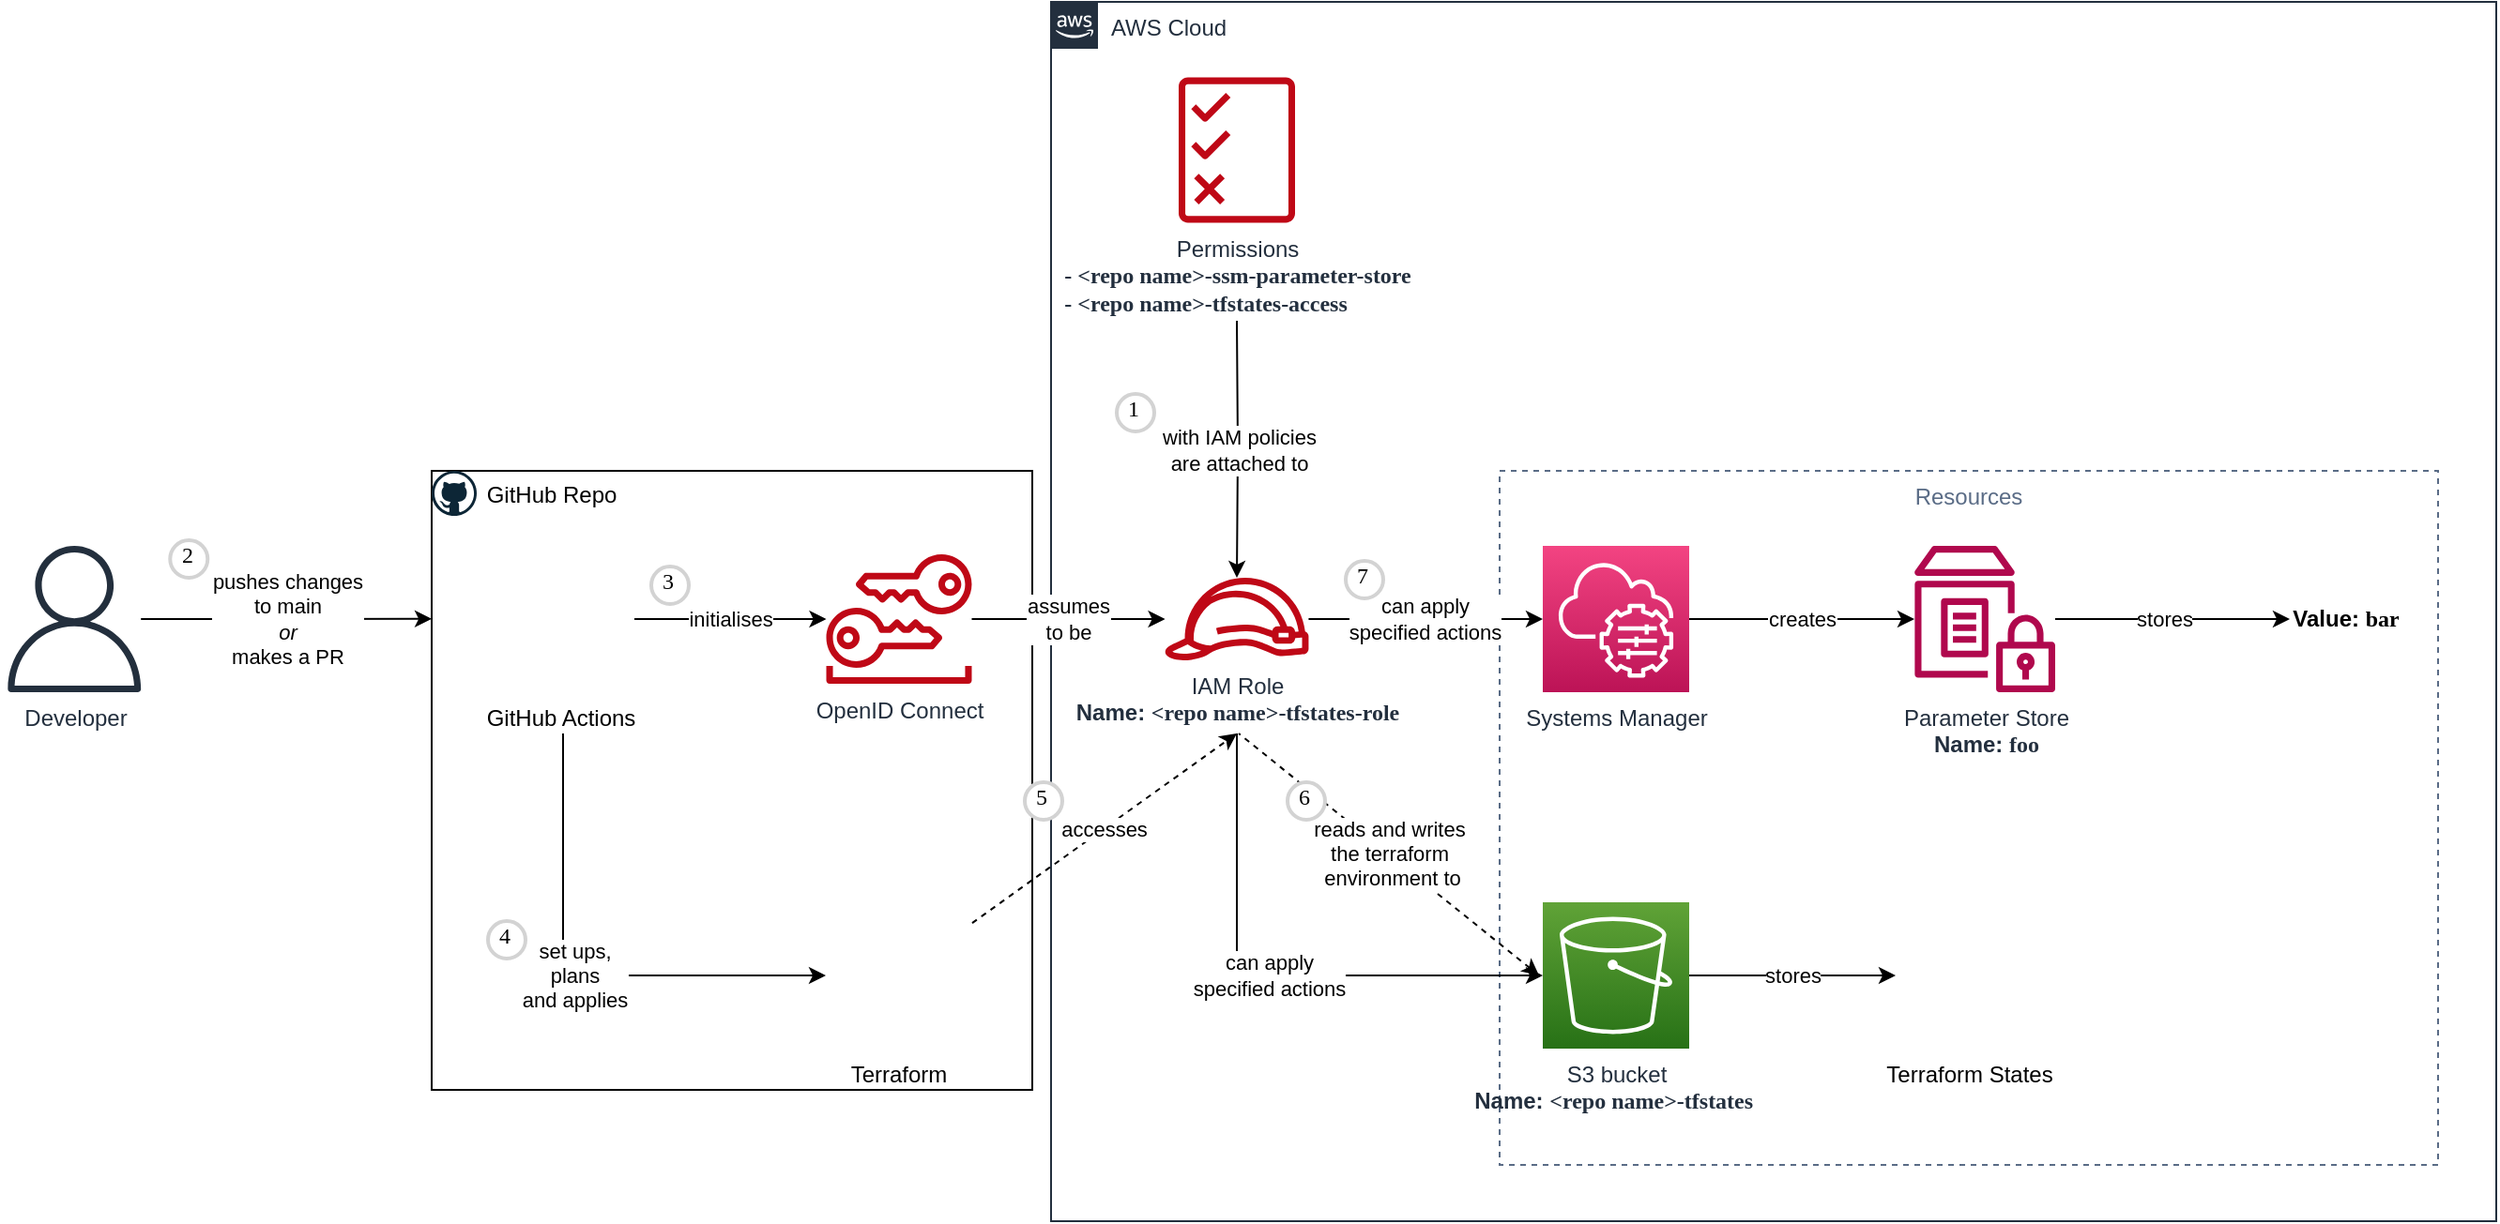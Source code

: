 <mxfile version="21.2.1" type="device">
  <diagram name="Page-1" id="Wqkl-81BY5PC2jBpvuvP">
    <mxGraphModel dx="3363" dy="1734" grid="1" gridSize="10" guides="1" tooltips="1" connect="1" arrows="1" fold="1" page="1" pageScale="1" pageWidth="1600" pageHeight="900" math="0" shadow="0">
      <root>
        <mxCell id="0" />
        <mxCell id="1" parent="0" />
        <mxCell id="rDBdXyYbtYBINVcyQbxU-40" value="Resources" style="fillColor=none;strokeColor=#5A6C86;dashed=1;verticalAlign=top;fontStyle=0;fontColor=#5A6C86;whiteSpace=wrap;html=1;" vertex="1" parent="1">
          <mxGeometry x="489" y="710" width="500" height="370" as="geometry" />
        </mxCell>
        <mxCell id="rDBdXyYbtYBINVcyQbxU-45" value="pushes changes &lt;br&gt;to main&lt;br&gt;&lt;i&gt;or&lt;/i&gt;&lt;br&gt;makes a PR" style="edgeStyle=orthogonalEdgeStyle;rounded=0;orthogonalLoop=1;jettySize=auto;html=1;entryX=-0.002;entryY=0.227;entryDx=0;entryDy=0;entryPerimeter=0;" edge="1" parent="1" source="rDBdXyYbtYBINVcyQbxU-4">
          <mxGeometry relative="1" as="geometry">
            <mxPoint x="-80.0" y="788.91" as="targetPoint" />
          </mxGeometry>
        </mxCell>
        <mxCell id="rDBdXyYbtYBINVcyQbxU-4" value="Developer&lt;br&gt;" style="sketch=0;outlineConnect=0;fontColor=#232F3E;gradientColor=none;fillColor=#232F3D;strokeColor=none;dashed=0;verticalLabelPosition=bottom;verticalAlign=top;align=center;html=1;fontSize=12;fontStyle=0;aspect=fixed;pointerEvents=1;shape=mxgraph.aws4.user;" vertex="1" parent="1">
          <mxGeometry x="-309.36" y="750" width="78" height="78" as="geometry" />
        </mxCell>
        <mxCell id="rDBdXyYbtYBINVcyQbxU-7" value="AWS Cloud" style="points=[[0,0],[0.25,0],[0.5,0],[0.75,0],[1,0],[1,0.25],[1,0.5],[1,0.75],[1,1],[0.75,1],[0.5,1],[0.25,1],[0,1],[0,0.75],[0,0.5],[0,0.25]];outlineConnect=0;gradientColor=none;html=1;whiteSpace=wrap;fontSize=12;fontStyle=0;container=1;pointerEvents=0;collapsible=0;recursiveResize=0;shape=mxgraph.aws4.group;grIcon=mxgraph.aws4.group_aws_cloud_alt;strokeColor=#232F3E;fillColor=none;verticalAlign=top;align=left;spacingLeft=30;fontColor=#232F3E;dashed=0;" vertex="1" parent="1">
          <mxGeometry x="250" y="460" width="770" height="650" as="geometry" />
        </mxCell>
        <mxCell id="rDBdXyYbtYBINVcyQbxU-12" value="" style="rounded=0;whiteSpace=wrap;html=1;fillColor=none;" vertex="1" parent="1">
          <mxGeometry x="-80" y="710" width="320" height="330" as="geometry" />
        </mxCell>
        <mxCell id="rDBdXyYbtYBINVcyQbxU-16" value="" style="group" vertex="1" connectable="0" parent="1">
          <mxGeometry x="-80" y="710" width="104" height="24" as="geometry" />
        </mxCell>
        <mxCell id="rDBdXyYbtYBINVcyQbxU-11" value="" style="dashed=0;outlineConnect=0;html=1;align=center;labelPosition=center;verticalLabelPosition=bottom;verticalAlign=top;shape=mxgraph.weblogos.github" vertex="1" parent="rDBdXyYbtYBINVcyQbxU-16">
          <mxGeometry width="24" height="24" as="geometry" />
        </mxCell>
        <mxCell id="rDBdXyYbtYBINVcyQbxU-14" value="GitHub Repo" style="text;html=1;strokeColor=none;fillColor=none;align=center;verticalAlign=middle;whiteSpace=wrap;rounded=0;" vertex="1" parent="rDBdXyYbtYBINVcyQbxU-16">
          <mxGeometry x="24" y="2" width="80" height="22" as="geometry" />
        </mxCell>
        <mxCell id="rDBdXyYbtYBINVcyQbxU-42" value="assumes&lt;br&gt;to be" style="edgeStyle=orthogonalEdgeStyle;rounded=0;orthogonalLoop=1;jettySize=auto;html=1;" edge="1" parent="1" source="rDBdXyYbtYBINVcyQbxU-22" target="rDBdXyYbtYBINVcyQbxU-21">
          <mxGeometry relative="1" as="geometry">
            <mxPoint x="190" y="789" as="sourcePoint" />
          </mxGeometry>
        </mxCell>
        <mxCell id="rDBdXyYbtYBINVcyQbxU-46" value="initialises" style="edgeStyle=orthogonalEdgeStyle;rounded=0;orthogonalLoop=1;jettySize=auto;html=1;" edge="1" parent="1" source="rDBdXyYbtYBINVcyQbxU-17" target="rDBdXyYbtYBINVcyQbxU-22">
          <mxGeometry relative="1" as="geometry" />
        </mxCell>
        <mxCell id="rDBdXyYbtYBINVcyQbxU-47" value="set ups,&lt;br&gt;plans&lt;br&gt;and applies" style="edgeStyle=orthogonalEdgeStyle;rounded=0;orthogonalLoop=1;jettySize=auto;html=1;entryX=0;entryY=0.5;entryDx=0;entryDy=0;" edge="1" parent="1" target="rDBdXyYbtYBINVcyQbxU-43">
          <mxGeometry relative="1" as="geometry">
            <mxPoint x="-10" y="850" as="sourcePoint" />
            <Array as="points">
              <mxPoint x="-10" y="979" />
            </Array>
          </mxGeometry>
        </mxCell>
        <mxCell id="rDBdXyYbtYBINVcyQbxU-17" value="GitHub Actions" style="shape=image;verticalLabelPosition=bottom;labelBackgroundColor=default;verticalAlign=top;aspect=fixed;imageAspect=0;image=https://seeklogo.com/images/G/github-actions-logo-031704BDC6-seeklogo.com.png;" vertex="1" parent="1">
          <mxGeometry x="-50" y="750" width="78" height="78" as="geometry" />
        </mxCell>
        <mxCell id="rDBdXyYbtYBINVcyQbxU-31" value="can apply&lt;br&gt;specified actions" style="edgeStyle=orthogonalEdgeStyle;rounded=0;orthogonalLoop=1;jettySize=auto;html=1;labelBackgroundColor=default;" edge="1" parent="1" source="rDBdXyYbtYBINVcyQbxU-21" target="rDBdXyYbtYBINVcyQbxU-24">
          <mxGeometry x="-0.012" relative="1" as="geometry">
            <mxPoint as="offset" />
          </mxGeometry>
        </mxCell>
        <mxCell id="rDBdXyYbtYBINVcyQbxU-37" value="can apply&lt;br&gt;specified actions" style="edgeStyle=orthogonalEdgeStyle;rounded=0;orthogonalLoop=1;jettySize=auto;html=1;entryX=0;entryY=0.5;entryDx=0;entryDy=0;entryPerimeter=0;" edge="1" parent="1" target="rDBdXyYbtYBINVcyQbxU-36">
          <mxGeometry x="-0.001" relative="1" as="geometry">
            <mxPoint x="349" y="850" as="sourcePoint" />
            <Array as="points">
              <mxPoint x="349" y="979" />
            </Array>
            <mxPoint as="offset" />
          </mxGeometry>
        </mxCell>
        <mxCell id="rDBdXyYbtYBINVcyQbxU-21" value="IAM Role&lt;br&gt;&lt;b style=&quot;&quot;&gt;Name: &lt;font face=&quot;Lucida Console&quot;&gt;&amp;lt;repo name&amp;gt;-tfstates-role&lt;/font&gt;&lt;/b&gt;" style="sketch=0;outlineConnect=0;fontColor=#232F3E;gradientColor=none;fillColor=#BF0816;strokeColor=none;dashed=0;verticalLabelPosition=bottom;verticalAlign=top;align=center;html=1;fontSize=12;fontStyle=0;aspect=fixed;pointerEvents=1;shape=mxgraph.aws4.role;" vertex="1" parent="1">
          <mxGeometry x="310" y="767" width="78" height="44" as="geometry" />
        </mxCell>
        <mxCell id="rDBdXyYbtYBINVcyQbxU-22" value="OpenID Connect" style="sketch=0;outlineConnect=0;fontColor=#232F3E;gradientColor=none;fillColor=#BF0816;strokeColor=none;dashed=0;verticalLabelPosition=bottom;verticalAlign=top;align=center;html=1;fontSize=12;fontStyle=0;aspect=fixed;pointerEvents=1;shape=mxgraph.aws4.long_term_security_credential;" vertex="1" parent="1">
          <mxGeometry x="130" y="754.5" width="78" height="69" as="geometry" />
        </mxCell>
        <mxCell id="rDBdXyYbtYBINVcyQbxU-32" value="with IAM policies&lt;br&gt;are attached to" style="edgeStyle=orthogonalEdgeStyle;rounded=0;orthogonalLoop=1;jettySize=auto;html=1;" edge="1" parent="1" target="rDBdXyYbtYBINVcyQbxU-21">
          <mxGeometry relative="1" as="geometry">
            <mxPoint x="349" y="630" as="sourcePoint" />
          </mxGeometry>
        </mxCell>
        <mxCell id="rDBdXyYbtYBINVcyQbxU-23" value="Permissions&lt;br&gt;&lt;div style=&quot;text-align: left;&quot;&gt;&lt;span style=&quot;background-color: initial;&quot;&gt;&lt;font face=&quot;Lucida Console&quot;&gt;&lt;b&gt;- &amp;lt;repo name&amp;gt;-ssm-parameter-store&lt;/b&gt;&lt;/font&gt;&lt;/span&gt;&lt;/div&gt;&lt;div style=&quot;text-align: left;&quot;&gt;&lt;span style=&quot;background-color: initial;&quot;&gt;&lt;font face=&quot;Lucida Console&quot;&gt;&lt;b&gt;- &amp;lt;repo name&amp;gt;-tfstates-access&lt;/b&gt;&lt;/font&gt;&lt;/span&gt;&lt;/div&gt;" style="sketch=0;outlineConnect=0;fontColor=#232F3E;gradientColor=none;fillColor=#BF0816;strokeColor=none;dashed=0;verticalLabelPosition=bottom;verticalAlign=top;align=center;html=1;fontSize=12;fontStyle=0;aspect=fixed;pointerEvents=1;shape=mxgraph.aws4.permissions;" vertex="1" parent="1">
          <mxGeometry x="318" y="500" width="62" height="78" as="geometry" />
        </mxCell>
        <mxCell id="rDBdXyYbtYBINVcyQbxU-29" value="creates" style="edgeStyle=orthogonalEdgeStyle;rounded=0;orthogonalLoop=1;jettySize=auto;html=1;" edge="1" parent="1" source="rDBdXyYbtYBINVcyQbxU-24" target="rDBdXyYbtYBINVcyQbxU-25">
          <mxGeometry relative="1" as="geometry">
            <mxPoint as="offset" />
          </mxGeometry>
        </mxCell>
        <mxCell id="rDBdXyYbtYBINVcyQbxU-24" value="Systems Manager&lt;br&gt;" style="sketch=0;points=[[0,0,0],[0.25,0,0],[0.5,0,0],[0.75,0,0],[1,0,0],[0,1,0],[0.25,1,0],[0.5,1,0],[0.75,1,0],[1,1,0],[0,0.25,0],[0,0.5,0],[0,0.75,0],[1,0.25,0],[1,0.5,0],[1,0.75,0]];points=[[0,0,0],[0.25,0,0],[0.5,0,0],[0.75,0,0],[1,0,0],[0,1,0],[0.25,1,0],[0.5,1,0],[0.75,1,0],[1,1,0],[0,0.25,0],[0,0.5,0],[0,0.75,0],[1,0.25,0],[1,0.5,0],[1,0.75,0]];outlineConnect=0;fontColor=#232F3E;gradientColor=#F34482;gradientDirection=north;fillColor=#BC1356;strokeColor=#ffffff;dashed=0;verticalLabelPosition=bottom;verticalAlign=top;align=center;html=1;fontSize=12;fontStyle=0;aspect=fixed;shape=mxgraph.aws4.resourceIcon;resIcon=mxgraph.aws4.systems_manager;" vertex="1" parent="1">
          <mxGeometry x="512" y="750" width="78" height="78" as="geometry" />
        </mxCell>
        <mxCell id="rDBdXyYbtYBINVcyQbxU-27" value="" style="edgeStyle=orthogonalEdgeStyle;rounded=0;orthogonalLoop=1;jettySize=auto;html=1;" edge="1" parent="1" source="rDBdXyYbtYBINVcyQbxU-25" target="rDBdXyYbtYBINVcyQbxU-26">
          <mxGeometry relative="1" as="geometry" />
        </mxCell>
        <mxCell id="rDBdXyYbtYBINVcyQbxU-28" value="stores" style="edgeLabel;html=1;align=center;verticalAlign=middle;resizable=0;points=[];" vertex="1" connectable="0" parent="rDBdXyYbtYBINVcyQbxU-27">
          <mxGeometry x="-0.07" relative="1" as="geometry">
            <mxPoint as="offset" />
          </mxGeometry>
        </mxCell>
        <mxCell id="rDBdXyYbtYBINVcyQbxU-25" value="Parameter Store&lt;br&gt;&lt;b&gt;Name: &lt;font face=&quot;Lucida Console&quot;&gt;foo&lt;/font&gt;&lt;/b&gt;" style="sketch=0;outlineConnect=0;fontColor=#232F3E;gradientColor=none;fillColor=#B0084D;strokeColor=none;dashed=0;verticalLabelPosition=bottom;verticalAlign=top;align=center;html=1;fontSize=12;fontStyle=0;aspect=fixed;pointerEvents=1;shape=mxgraph.aws4.parameter_store;" vertex="1" parent="1">
          <mxGeometry x="710" y="750" width="75" height="78" as="geometry" />
        </mxCell>
        <mxCell id="rDBdXyYbtYBINVcyQbxU-26" value="&lt;b&gt;Value: &lt;font face=&quot;Lucida Console&quot;&gt;bar&lt;/font&gt;&lt;/b&gt;" style="text;html=1;strokeColor=none;fillColor=none;align=center;verticalAlign=middle;whiteSpace=wrap;rounded=0;" vertex="1" parent="1">
          <mxGeometry x="910" y="774" width="60" height="30" as="geometry" />
        </mxCell>
        <mxCell id="rDBdXyYbtYBINVcyQbxU-39" value="stores" style="edgeStyle=orthogonalEdgeStyle;rounded=0;orthogonalLoop=1;jettySize=auto;html=1;" edge="1" parent="1" source="rDBdXyYbtYBINVcyQbxU-36" target="rDBdXyYbtYBINVcyQbxU-38">
          <mxGeometry relative="1" as="geometry" />
        </mxCell>
        <mxCell id="rDBdXyYbtYBINVcyQbxU-53" value="reads and writes&lt;br&gt;the terraform&lt;br&gt;&amp;nbsp;environment to" style="rounded=0;orthogonalLoop=1;jettySize=auto;html=1;dashed=1;endArrow=none;endFill=0;startArrow=classic;startFill=1;" edge="1" parent="1">
          <mxGeometry relative="1" as="geometry">
            <mxPoint x="350" y="850.0" as="targetPoint" />
            <mxPoint x="510" y="979" as="sourcePoint" />
          </mxGeometry>
        </mxCell>
        <mxCell id="rDBdXyYbtYBINVcyQbxU-36" value="S3 bucket&lt;br&gt;&lt;b&gt;Name: &lt;font face=&quot;Lucida Console&quot;&gt;&amp;lt;repo name&amp;gt;-tfstates&lt;/font&gt;&amp;nbsp;&lt;/b&gt;" style="sketch=0;points=[[0,0,0],[0.25,0,0],[0.5,0,0],[0.75,0,0],[1,0,0],[0,1,0],[0.25,1,0],[0.5,1,0],[0.75,1,0],[1,1,0],[0,0.25,0],[0,0.5,0],[0,0.75,0],[1,0.25,0],[1,0.5,0],[1,0.75,0]];outlineConnect=0;fontColor=#232F3E;gradientColor=#60A337;gradientDirection=north;fillColor=#277116;strokeColor=#ffffff;dashed=0;verticalLabelPosition=bottom;verticalAlign=top;align=center;html=1;fontSize=12;fontStyle=0;aspect=fixed;shape=mxgraph.aws4.resourceIcon;resIcon=mxgraph.aws4.s3;" vertex="1" parent="1">
          <mxGeometry x="512" y="940" width="78" height="78" as="geometry" />
        </mxCell>
        <mxCell id="rDBdXyYbtYBINVcyQbxU-38" value="Terraform States" style="shape=image;verticalLabelPosition=bottom;labelBackgroundColor=default;verticalAlign=top;imageAspect=0;image=https://blogs.vmware.com/cloudprovider/files/2019/04/og-image-8b3e4f7d-blog-aspect-ratio.png;clipPath=inset(5.11% 16.33% 6% 17%);aspect=fixed;html=1;" vertex="1" parent="1">
          <mxGeometry x="700" y="940.0" width="78" height="78" as="geometry" />
        </mxCell>
        <mxCell id="rDBdXyYbtYBINVcyQbxU-52" value="accesses" style="rounded=0;orthogonalLoop=1;jettySize=auto;html=1;dashed=1;" edge="1" parent="1" source="rDBdXyYbtYBINVcyQbxU-43">
          <mxGeometry relative="1" as="geometry">
            <mxPoint x="349" y="850" as="targetPoint" />
          </mxGeometry>
        </mxCell>
        <mxCell id="rDBdXyYbtYBINVcyQbxU-43" value="Terraform" style="shape=image;verticalLabelPosition=bottom;labelBackgroundColor=default;verticalAlign=top;imageAspect=0;image=https://blogs.vmware.com/cloudprovider/files/2019/04/og-image-8b3e4f7d-blog-aspect-ratio.png;clipPath=inset(5.11% 16.33% 6% 17%);aspect=fixed;" vertex="1" parent="1">
          <mxGeometry x="130" y="940" width="78" height="78" as="geometry" />
        </mxCell>
        <mxCell id="rDBdXyYbtYBINVcyQbxU-48" value="3" style="ellipse;whiteSpace=wrap;html=1;aspect=fixed;strokeWidth=2;fontFamily=Tahoma;spacingBottom=4;spacingRight=2;strokeColor=#d3d3d3;" vertex="1" parent="1">
          <mxGeometry x="37" y="761" width="20" height="20" as="geometry" />
        </mxCell>
        <mxCell id="rDBdXyYbtYBINVcyQbxU-49" value="1" style="ellipse;whiteSpace=wrap;html=1;aspect=fixed;strokeWidth=2;fontFamily=Tahoma;spacingBottom=4;spacingRight=2;strokeColor=#d3d3d3;" vertex="1" parent="1">
          <mxGeometry x="285" y="669" width="20" height="20" as="geometry" />
        </mxCell>
        <mxCell id="rDBdXyYbtYBINVcyQbxU-51" value="4" style="ellipse;whiteSpace=wrap;html=1;aspect=fixed;strokeWidth=2;fontFamily=Tahoma;spacingBottom=4;spacingRight=2;strokeColor=#d3d3d3;" vertex="1" parent="1">
          <mxGeometry x="-50" y="950" width="20" height="20" as="geometry" />
        </mxCell>
        <mxCell id="rDBdXyYbtYBINVcyQbxU-54" value="5" style="ellipse;whiteSpace=wrap;html=1;aspect=fixed;strokeWidth=2;fontFamily=Tahoma;spacingBottom=4;spacingRight=2;strokeColor=#d3d3d3;" vertex="1" parent="1">
          <mxGeometry x="236" y="876" width="20" height="20" as="geometry" />
        </mxCell>
        <mxCell id="rDBdXyYbtYBINVcyQbxU-55" value="6" style="ellipse;whiteSpace=wrap;html=1;aspect=fixed;strokeWidth=2;fontFamily=Tahoma;spacingBottom=4;spacingRight=2;strokeColor=#d3d3d3;" vertex="1" parent="1">
          <mxGeometry x="376" y="876" width="20" height="20" as="geometry" />
        </mxCell>
        <mxCell id="rDBdXyYbtYBINVcyQbxU-56" value="7" style="ellipse;whiteSpace=wrap;html=1;aspect=fixed;strokeWidth=2;fontFamily=Tahoma;spacingBottom=4;spacingRight=2;strokeColor=#d3d3d3;" vertex="1" parent="1">
          <mxGeometry x="407" y="758" width="20" height="20" as="geometry" />
        </mxCell>
        <mxCell id="rDBdXyYbtYBINVcyQbxU-58" value="2" style="ellipse;whiteSpace=wrap;html=1;aspect=fixed;strokeWidth=2;fontFamily=Tahoma;spacingBottom=4;spacingRight=2;strokeColor=#d3d3d3;" vertex="1" parent="1">
          <mxGeometry x="-219.36" y="747" width="20" height="20" as="geometry" />
        </mxCell>
      </root>
    </mxGraphModel>
  </diagram>
</mxfile>
